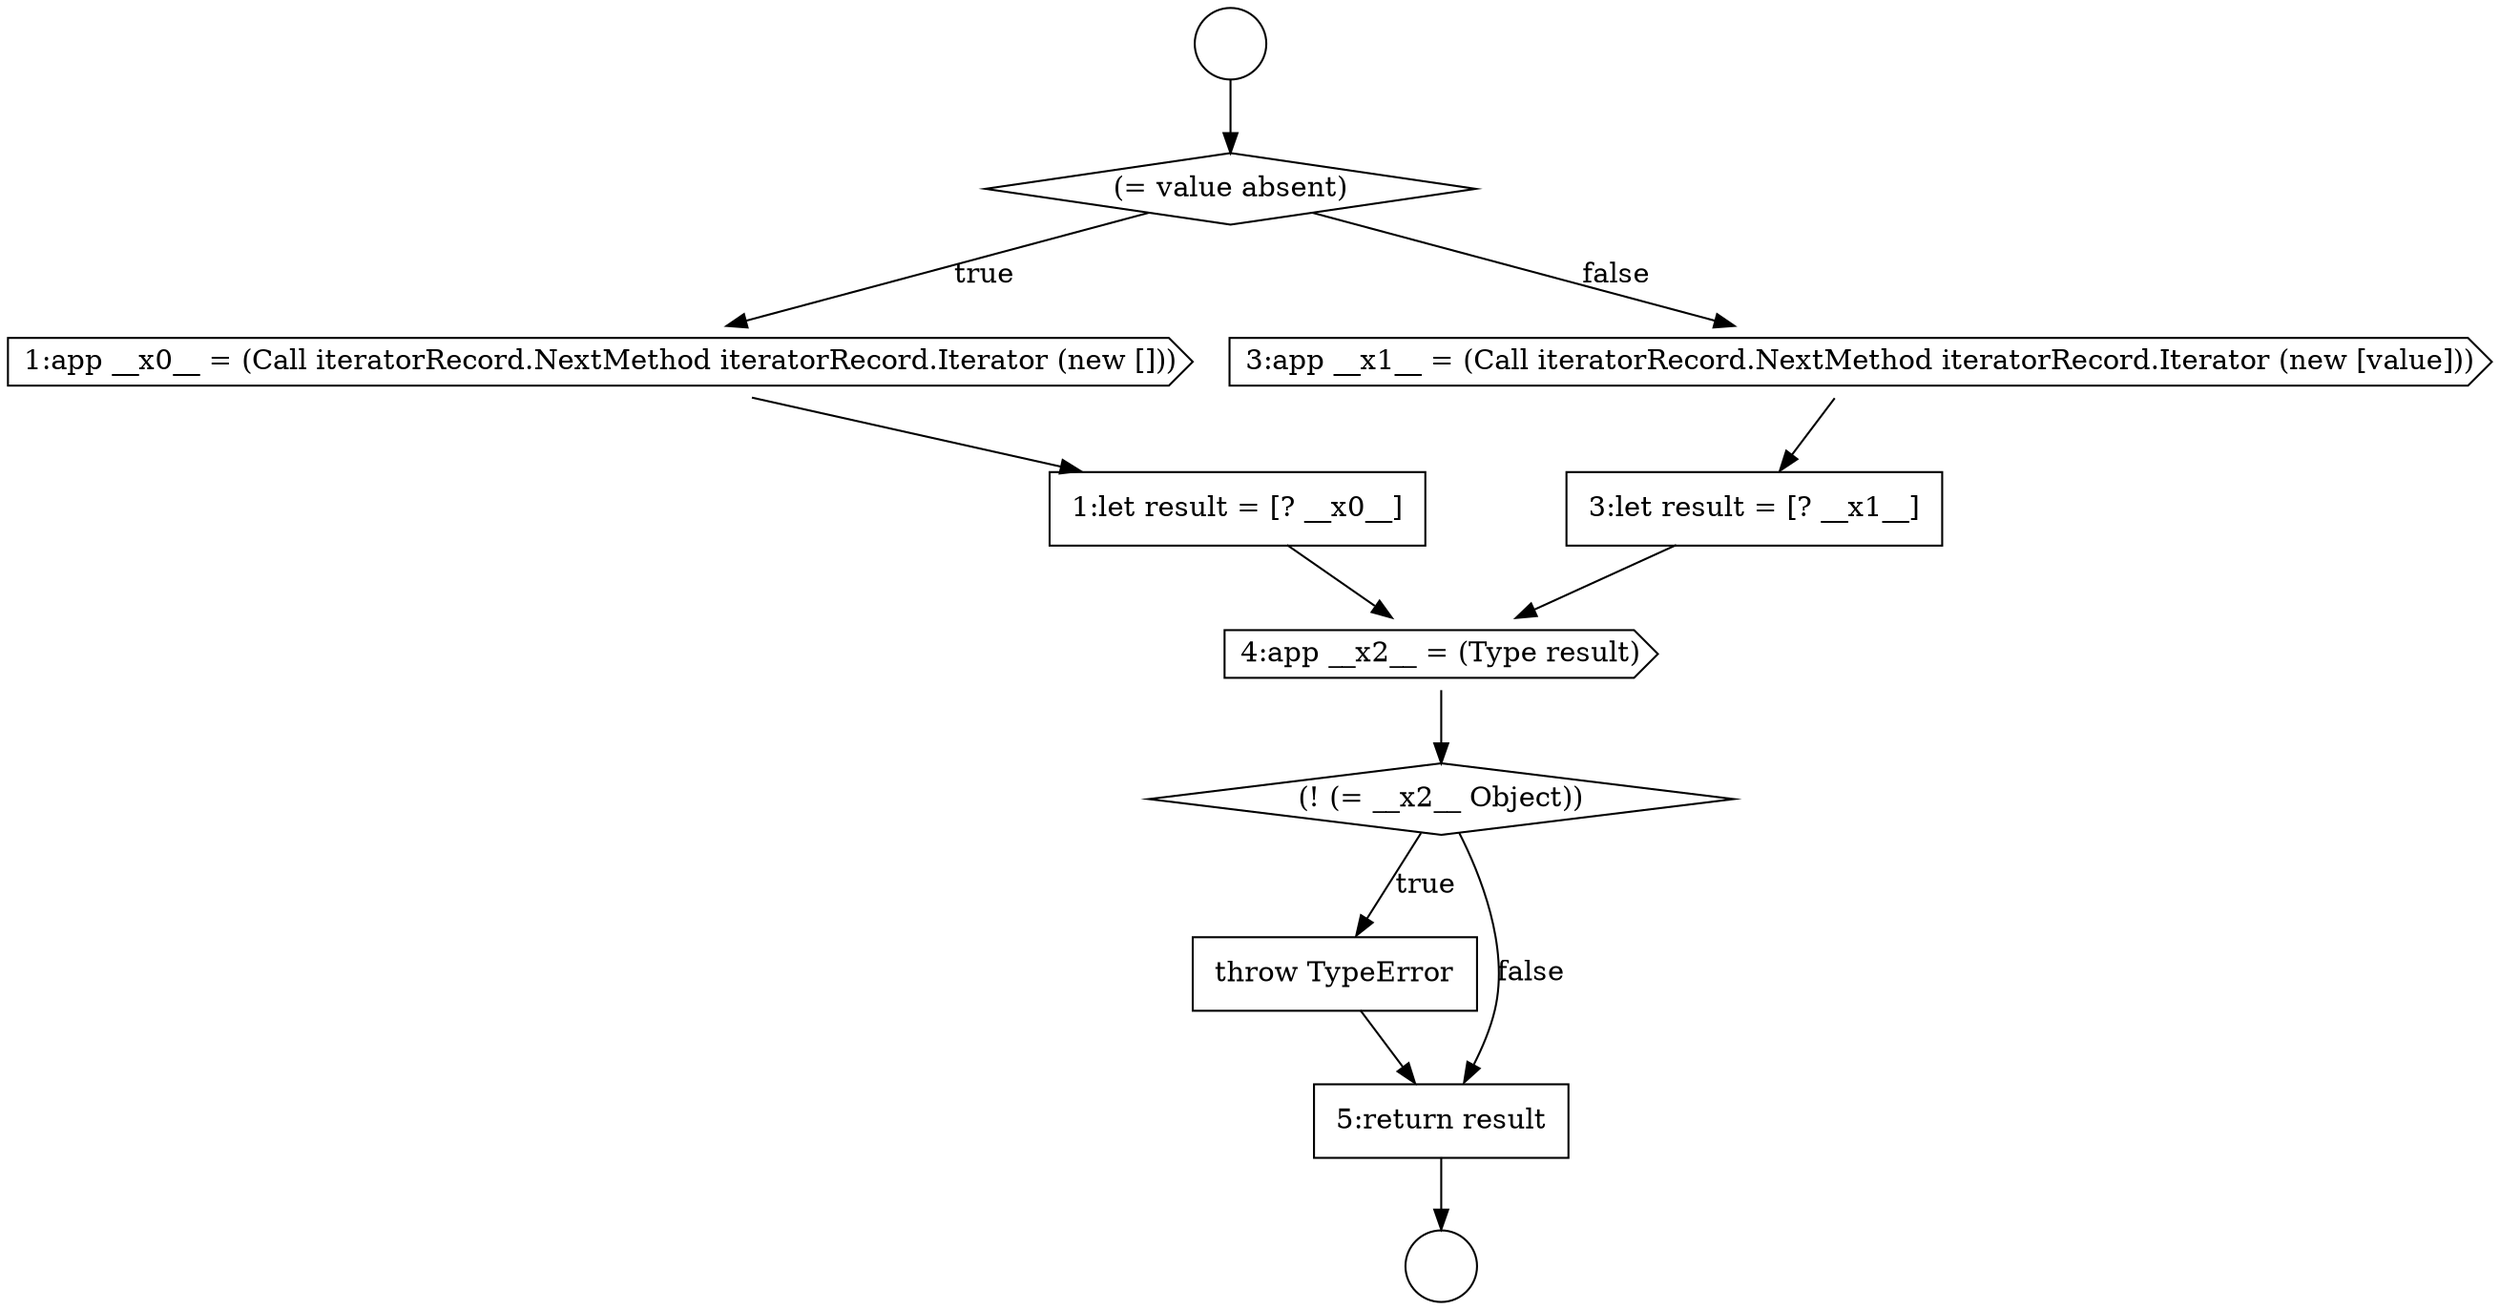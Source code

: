 digraph {
  node1127 [shape=diamond, label=<<font color="black">(! (= __x2__ Object))</font>> color="black" fillcolor="white" style=filled]
  node1119 [shape=circle label=" " color="black" fillcolor="white" style=filled]
  node1123 [shape=none, margin=0, label=<<font color="black">
    <table border="0" cellborder="1" cellspacing="0" cellpadding="10">
      <tr><td align="left">1:let result = [? __x0__]</td></tr>
    </table>
  </font>> color="black" fillcolor="white" style=filled]
  node1128 [shape=none, margin=0, label=<<font color="black">
    <table border="0" cellborder="1" cellspacing="0" cellpadding="10">
      <tr><td align="left">throw TypeError</td></tr>
    </table>
  </font>> color="black" fillcolor="white" style=filled]
  node1121 [shape=diamond, label=<<font color="black">(= value absent)</font>> color="black" fillcolor="white" style=filled]
  node1122 [shape=cds, label=<<font color="black">1:app __x0__ = (Call iteratorRecord.NextMethod iteratorRecord.Iterator (new []))</font>> color="black" fillcolor="white" style=filled]
  node1126 [shape=cds, label=<<font color="black">4:app __x2__ = (Type result)</font>> color="black" fillcolor="white" style=filled]
  node1125 [shape=none, margin=0, label=<<font color="black">
    <table border="0" cellborder="1" cellspacing="0" cellpadding="10">
      <tr><td align="left">3:let result = [? __x1__]</td></tr>
    </table>
  </font>> color="black" fillcolor="white" style=filled]
  node1124 [shape=cds, label=<<font color="black">3:app __x1__ = (Call iteratorRecord.NextMethod iteratorRecord.Iterator (new [value]))</font>> color="black" fillcolor="white" style=filled]
  node1129 [shape=none, margin=0, label=<<font color="black">
    <table border="0" cellborder="1" cellspacing="0" cellpadding="10">
      <tr><td align="left">5:return result</td></tr>
    </table>
  </font>> color="black" fillcolor="white" style=filled]
  node1120 [shape=circle label=" " color="black" fillcolor="white" style=filled]
  node1126 -> node1127 [ color="black"]
  node1129 -> node1120 [ color="black"]
  node1121 -> node1122 [label=<<font color="black">true</font>> color="black"]
  node1121 -> node1124 [label=<<font color="black">false</font>> color="black"]
  node1125 -> node1126 [ color="black"]
  node1127 -> node1128 [label=<<font color="black">true</font>> color="black"]
  node1127 -> node1129 [label=<<font color="black">false</font>> color="black"]
  node1128 -> node1129 [ color="black"]
  node1124 -> node1125 [ color="black"]
  node1123 -> node1126 [ color="black"]
  node1122 -> node1123 [ color="black"]
  node1119 -> node1121 [ color="black"]
}
